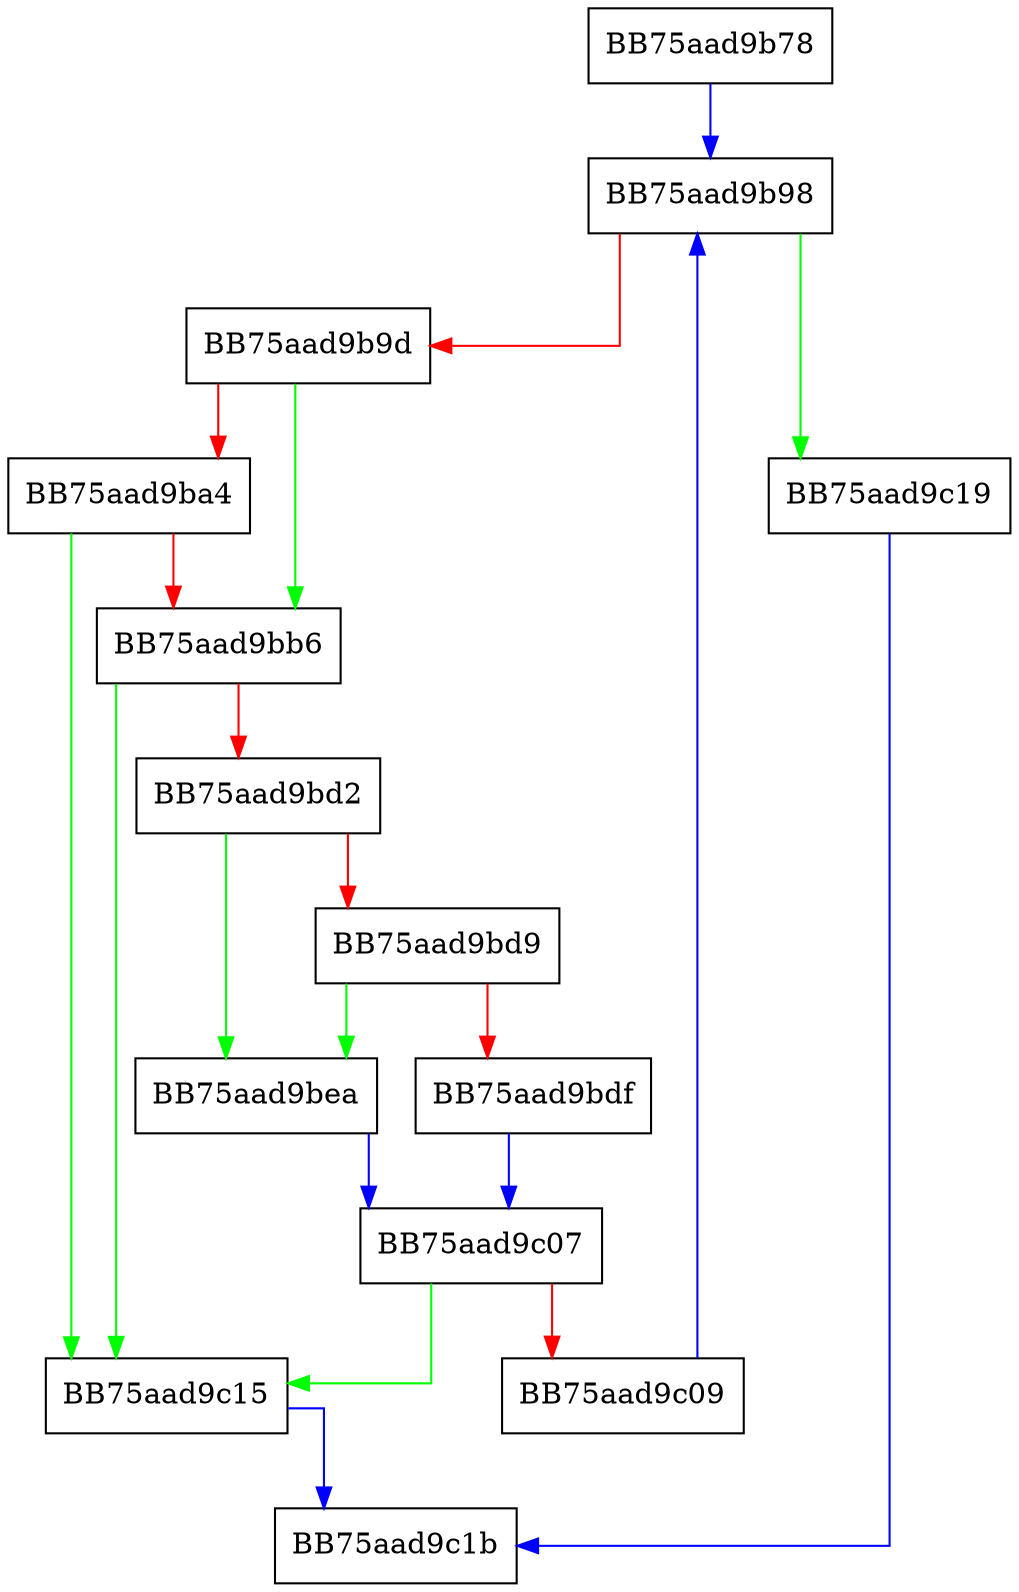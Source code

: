 digraph skip_range {
  node [shape="box"];
  graph [splines=ortho];
  BB75aad9b78 -> BB75aad9b98 [color="blue"];
  BB75aad9b98 -> BB75aad9c19 [color="green"];
  BB75aad9b98 -> BB75aad9b9d [color="red"];
  BB75aad9b9d -> BB75aad9bb6 [color="green"];
  BB75aad9b9d -> BB75aad9ba4 [color="red"];
  BB75aad9ba4 -> BB75aad9c15 [color="green"];
  BB75aad9ba4 -> BB75aad9bb6 [color="red"];
  BB75aad9bb6 -> BB75aad9c15 [color="green"];
  BB75aad9bb6 -> BB75aad9bd2 [color="red"];
  BB75aad9bd2 -> BB75aad9bea [color="green"];
  BB75aad9bd2 -> BB75aad9bd9 [color="red"];
  BB75aad9bd9 -> BB75aad9bea [color="green"];
  BB75aad9bd9 -> BB75aad9bdf [color="red"];
  BB75aad9bdf -> BB75aad9c07 [color="blue"];
  BB75aad9bea -> BB75aad9c07 [color="blue"];
  BB75aad9c07 -> BB75aad9c15 [color="green"];
  BB75aad9c07 -> BB75aad9c09 [color="red"];
  BB75aad9c09 -> BB75aad9b98 [color="blue"];
  BB75aad9c15 -> BB75aad9c1b [color="blue"];
  BB75aad9c19 -> BB75aad9c1b [color="blue"];
}
